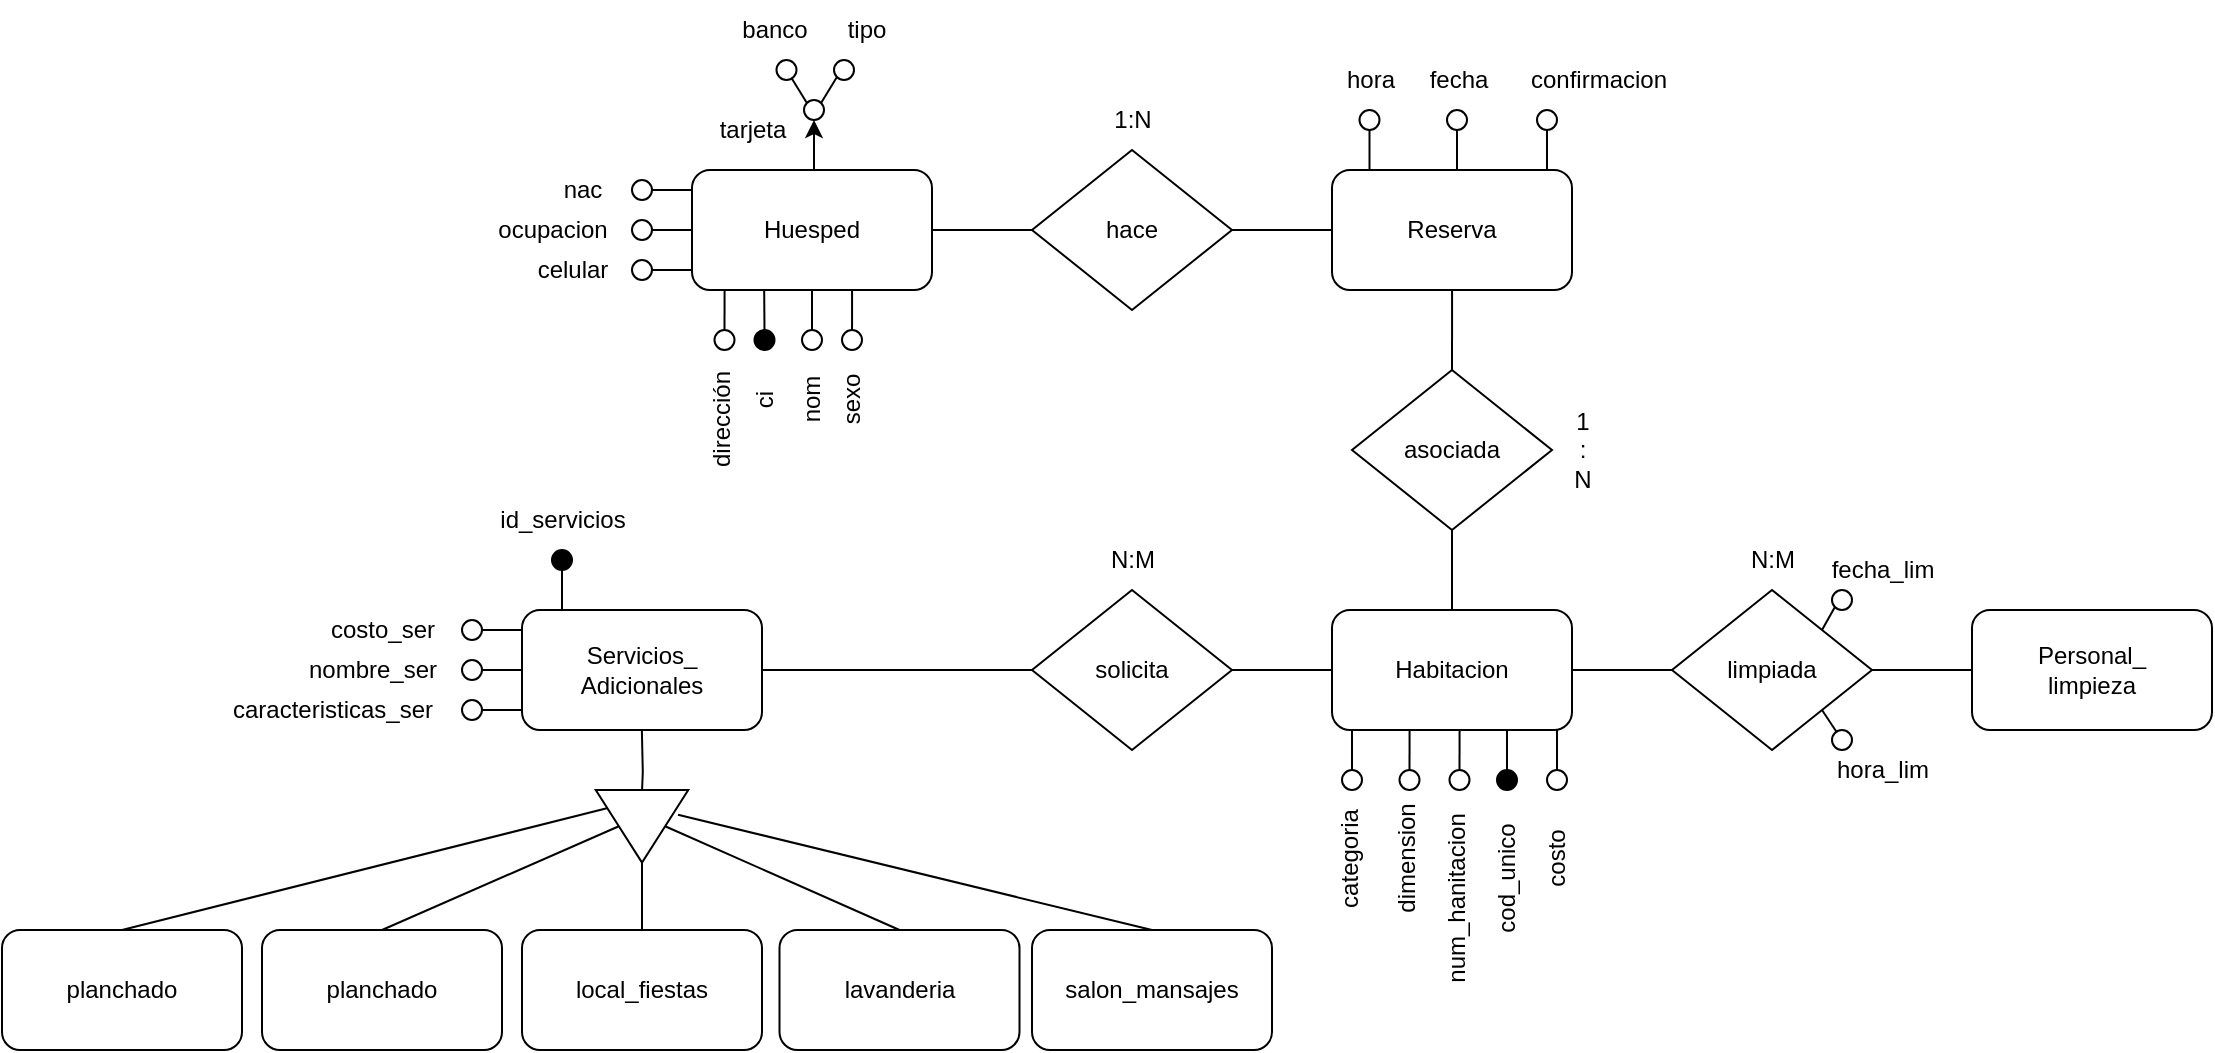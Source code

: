 <mxfile version="21.8.2" type="github">
  <diagram name="Página-1" id="cWcmQd0n8eW7HwX2xOH2">
    <mxGraphModel dx="1046" dy="663" grid="1" gridSize="10" guides="1" tooltips="1" connect="1" arrows="1" fold="1" page="1" pageScale="1" pageWidth="827" pageHeight="1169" math="0" shadow="0">
      <root>
        <mxCell id="0" />
        <mxCell id="1" parent="0" />
        <mxCell id="yLIPYh80eISP7FeI9ttp-3" value="hace" style="rhombus;whiteSpace=wrap;html=1;" parent="1" vertex="1">
          <mxGeometry x="555" y="255" width="100" height="80" as="geometry" />
        </mxCell>
        <mxCell id="yLIPYh80eISP7FeI9ttp-4" style="edgeStyle=none;rounded=0;orthogonalLoop=1;jettySize=auto;html=1;exitX=1;exitY=0.5;exitDx=0;exitDy=0;entryX=0;entryY=0.5;entryDx=0;entryDy=0;endArrow=none;endFill=0;" parent="1" source="yLIPYh80eISP7FeI9ttp-5" target="yLIPYh80eISP7FeI9ttp-3" edge="1">
          <mxGeometry relative="1" as="geometry" />
        </mxCell>
        <mxCell id="Hbf1m9vH9jAeQhy-RA67-183" style="edgeStyle=orthogonalEdgeStyle;rounded=0;orthogonalLoop=1;jettySize=auto;html=1;exitX=0.5;exitY=0;exitDx=0;exitDy=0;entryX=0.5;entryY=0;entryDx=0;entryDy=0;" edge="1" parent="1" source="yLIPYh80eISP7FeI9ttp-5" target="Hbf1m9vH9jAeQhy-RA67-171">
          <mxGeometry relative="1" as="geometry">
            <mxPoint x="470" y="220" as="targetPoint" />
          </mxGeometry>
        </mxCell>
        <mxCell id="yLIPYh80eISP7FeI9ttp-5" value="Huesped" style="rounded=1;whiteSpace=wrap;html=1;" parent="1" vertex="1">
          <mxGeometry x="385" y="265" width="120" height="60" as="geometry" />
        </mxCell>
        <mxCell id="yLIPYh80eISP7FeI9ttp-6" style="edgeStyle=none;rounded=0;orthogonalLoop=1;jettySize=auto;html=1;exitX=0;exitY=0.5;exitDx=0;exitDy=0;entryX=1;entryY=0.5;entryDx=0;entryDy=0;endArrow=none;endFill=0;" parent="1" source="yLIPYh80eISP7FeI9ttp-7" target="yLIPYh80eISP7FeI9ttp-3" edge="1">
          <mxGeometry relative="1" as="geometry" />
        </mxCell>
        <mxCell id="yLIPYh80eISP7FeI9ttp-7" value="Reserva" style="rounded=1;whiteSpace=wrap;html=1;" parent="1" vertex="1">
          <mxGeometry x="705" y="265" width="120" height="60" as="geometry" />
        </mxCell>
        <mxCell id="yLIPYh80eISP7FeI9ttp-8" value="1:N" style="text;html=1;align=center;verticalAlign=middle;resizable=0;points=[];autosize=1;strokeColor=none;fillColor=none;" parent="1" vertex="1">
          <mxGeometry x="585" y="225.0" width="40" height="30" as="geometry" />
        </mxCell>
        <mxCell id="yLIPYh80eISP7FeI9ttp-23" style="edgeStyle=orthogonalEdgeStyle;rounded=0;orthogonalLoop=1;jettySize=auto;html=1;entryX=0.5;entryY=0;entryDx=0;entryDy=0;endArrow=none;endFill=0;" parent="1" source="yLIPYh80eISP7FeI9ttp-24" target="yLIPYh80eISP7FeI9ttp-26" edge="1">
          <mxGeometry relative="1" as="geometry" />
        </mxCell>
        <mxCell id="yLIPYh80eISP7FeI9ttp-24" value="asociada" style="rhombus;whiteSpace=wrap;html=1;" parent="1" vertex="1">
          <mxGeometry x="715" y="365.0" width="100" height="80" as="geometry" />
        </mxCell>
        <mxCell id="yLIPYh80eISP7FeI9ttp-25" style="edgeStyle=orthogonalEdgeStyle;rounded=0;orthogonalLoop=1;jettySize=auto;html=1;entryX=0.5;entryY=0;entryDx=0;entryDy=0;endArrow=none;endFill=0;" parent="1" target="yLIPYh80eISP7FeI9ttp-24" edge="1">
          <mxGeometry relative="1" as="geometry">
            <mxPoint x="765.04" y="325.48" as="sourcePoint" />
          </mxGeometry>
        </mxCell>
        <mxCell id="yLIPYh80eISP7FeI9ttp-26" value="Habitacion" style="rounded=1;whiteSpace=wrap;html=1;" parent="1" vertex="1">
          <mxGeometry x="705" y="485.0" width="120" height="60" as="geometry" />
        </mxCell>
        <mxCell id="yLIPYh80eISP7FeI9ttp-27" value="&lt;div&gt;1&lt;/div&gt;&lt;div&gt;:&lt;/div&gt;&lt;div&gt;N&lt;br&gt;&lt;/div&gt;" style="text;html=1;align=center;verticalAlign=middle;resizable=0;points=[];autosize=1;strokeColor=none;fillColor=none;" parent="1" vertex="1">
          <mxGeometry x="815" y="375.0" width="30" height="60" as="geometry" />
        </mxCell>
        <mxCell id="yLIPYh80eISP7FeI9ttp-32" value="solicita" style="rhombus;whiteSpace=wrap;html=1;" parent="1" vertex="1">
          <mxGeometry x="555" y="475" width="100" height="80" as="geometry" />
        </mxCell>
        <mxCell id="yLIPYh80eISP7FeI9ttp-33" style="edgeStyle=none;rounded=0;orthogonalLoop=1;jettySize=auto;html=1;endArrow=none;endFill=0;entryX=0;entryY=0.5;entryDx=0;entryDy=0;" parent="1" target="yLIPYh80eISP7FeI9ttp-32" edge="1" source="yLIPYh80eISP7FeI9ttp-40">
          <mxGeometry relative="1" as="geometry">
            <mxPoint x="420" y="515" as="sourcePoint" />
            <mxPoint x="465" y="515" as="targetPoint" />
          </mxGeometry>
        </mxCell>
        <mxCell id="yLIPYh80eISP7FeI9ttp-34" style="edgeStyle=none;rounded=0;orthogonalLoop=1;jettySize=auto;html=1;exitX=0;exitY=0.5;exitDx=0;exitDy=0;entryX=1;entryY=0.5;entryDx=0;entryDy=0;endArrow=none;endFill=0;" parent="1" target="yLIPYh80eISP7FeI9ttp-32" edge="1">
          <mxGeometry relative="1" as="geometry">
            <mxPoint x="705" y="515" as="sourcePoint" />
          </mxGeometry>
        </mxCell>
        <mxCell id="yLIPYh80eISP7FeI9ttp-35" value="N:M" style="text;html=1;align=center;verticalAlign=middle;resizable=0;points=[];autosize=1;strokeColor=none;fillColor=none;" parent="1" vertex="1">
          <mxGeometry x="580" y="445" width="50" height="30" as="geometry" />
        </mxCell>
        <mxCell id="yLIPYh80eISP7FeI9ttp-40" value="&lt;div&gt;Servicios_&lt;/div&gt;&lt;div&gt;Adicionales&lt;br&gt;&lt;/div&gt;" style="rounded=1;whiteSpace=wrap;html=1;" parent="1" vertex="1">
          <mxGeometry x="300" y="485.0" width="120" height="60" as="geometry" />
        </mxCell>
        <mxCell id="yLIPYh80eISP7FeI9ttp-41" value="&lt;div&gt;Personal_&lt;/div&gt;&lt;div&gt;limpieza&lt;br&gt;&lt;/div&gt;" style="rounded=1;whiteSpace=wrap;html=1;" parent="1" vertex="1">
          <mxGeometry x="1025" y="485" width="120" height="60" as="geometry" />
        </mxCell>
        <mxCell id="yLIPYh80eISP7FeI9ttp-42" value="limpiada" style="rhombus;whiteSpace=wrap;html=1;" parent="1" vertex="1">
          <mxGeometry x="875" y="475" width="100" height="80" as="geometry" />
        </mxCell>
        <mxCell id="yLIPYh80eISP7FeI9ttp-43" style="edgeStyle=none;rounded=0;orthogonalLoop=1;jettySize=auto;html=1;exitX=1;exitY=0.5;exitDx=0;exitDy=0;entryX=0;entryY=0.5;entryDx=0;entryDy=0;endArrow=none;endFill=0;" parent="1" target="yLIPYh80eISP7FeI9ttp-42" edge="1">
          <mxGeometry relative="1" as="geometry">
            <mxPoint x="825" y="515" as="sourcePoint" />
          </mxGeometry>
        </mxCell>
        <mxCell id="yLIPYh80eISP7FeI9ttp-44" style="edgeStyle=none;rounded=0;orthogonalLoop=1;jettySize=auto;html=1;exitX=0;exitY=0.5;exitDx=0;exitDy=0;entryX=1;entryY=0.5;entryDx=0;entryDy=0;endArrow=none;endFill=0;" parent="1" target="yLIPYh80eISP7FeI9ttp-42" edge="1">
          <mxGeometry relative="1" as="geometry">
            <mxPoint x="1025" y="515" as="sourcePoint" />
          </mxGeometry>
        </mxCell>
        <mxCell id="yLIPYh80eISP7FeI9ttp-49" value="N:M" style="text;html=1;align=center;verticalAlign=middle;resizable=0;points=[];autosize=1;strokeColor=none;fillColor=none;" parent="1" vertex="1">
          <mxGeometry x="900" y="445" width="50" height="30" as="geometry" />
        </mxCell>
        <mxCell id="Hbf1m9vH9jAeQhy-RA67-1" style="rounded=0;orthogonalLoop=1;jettySize=auto;html=1;entryX=0.457;entryY=1.007;entryDx=0;entryDy=0;entryPerimeter=0;endArrow=none;endFill=0;" edge="1" parent="1" source="Hbf1m9vH9jAeQhy-RA67-2">
          <mxGeometry relative="1" as="geometry">
            <mxPoint x="421.09" y="325.42" as="targetPoint" />
          </mxGeometry>
        </mxCell>
        <mxCell id="Hbf1m9vH9jAeQhy-RA67-2" value="" style="ellipse;whiteSpace=wrap;html=1;aspect=fixed;fillColor=#000;" vertex="1" parent="1">
          <mxGeometry x="416.25" y="345" width="10" height="10" as="geometry" />
        </mxCell>
        <mxCell id="Hbf1m9vH9jAeQhy-RA67-3" value="ci" style="text;html=1;align=center;verticalAlign=middle;resizable=0;points=[];autosize=1;strokeColor=none;fillColor=none;rotation=-90;" vertex="1" parent="1">
          <mxGeometry x="406.25" y="365" width="30" height="30" as="geometry" />
        </mxCell>
        <mxCell id="Hbf1m9vH9jAeQhy-RA67-10" value="" style="ellipse;whiteSpace=wrap;html=1;aspect=fixed;" vertex="1" parent="1">
          <mxGeometry x="355" y="270" width="10" height="10" as="geometry" />
        </mxCell>
        <mxCell id="Hbf1m9vH9jAeQhy-RA67-11" style="edgeStyle=orthogonalEdgeStyle;rounded=0;orthogonalLoop=1;jettySize=auto;html=1;entryX=-0.008;entryY=0.419;entryDx=0;entryDy=0;entryPerimeter=0;endArrow=none;endFill=0;" edge="1" parent="1" source="Hbf1m9vH9jAeQhy-RA67-12">
          <mxGeometry relative="1" as="geometry">
            <mxPoint x="384" y="295" as="targetPoint" />
          </mxGeometry>
        </mxCell>
        <mxCell id="Hbf1m9vH9jAeQhy-RA67-12" value="" style="ellipse;whiteSpace=wrap;html=1;aspect=fixed;" vertex="1" parent="1">
          <mxGeometry x="355" y="290" width="10" height="10" as="geometry" />
        </mxCell>
        <mxCell id="Hbf1m9vH9jAeQhy-RA67-13" style="edgeStyle=orthogonalEdgeStyle;rounded=0;orthogonalLoop=1;jettySize=auto;html=1;entryX=0;entryY=0.75;entryDx=0;entryDy=0;endArrow=none;endFill=0;" edge="1" parent="1" source="Hbf1m9vH9jAeQhy-RA67-14">
          <mxGeometry relative="1" as="geometry">
            <mxPoint x="385" y="315" as="targetPoint" />
          </mxGeometry>
        </mxCell>
        <mxCell id="Hbf1m9vH9jAeQhy-RA67-14" value="" style="ellipse;whiteSpace=wrap;html=1;aspect=fixed;" vertex="1" parent="1">
          <mxGeometry x="355" y="310" width="10" height="10" as="geometry" />
        </mxCell>
        <mxCell id="Hbf1m9vH9jAeQhy-RA67-15" value="nac" style="text;html=1;align=center;verticalAlign=middle;resizable=0;points=[];autosize=1;strokeColor=none;fillColor=none;" vertex="1" parent="1">
          <mxGeometry x="310" y="260" width="40" height="30" as="geometry" />
        </mxCell>
        <mxCell id="Hbf1m9vH9jAeQhy-RA67-16" value="ocupacion" style="text;html=1;align=center;verticalAlign=middle;resizable=0;points=[];autosize=1;strokeColor=none;fillColor=none;" vertex="1" parent="1">
          <mxGeometry x="275" y="280" width="80" height="30" as="geometry" />
        </mxCell>
        <mxCell id="Hbf1m9vH9jAeQhy-RA67-17" value="celular" style="text;html=1;align=center;verticalAlign=middle;resizable=0;points=[];autosize=1;strokeColor=none;fillColor=none;" vertex="1" parent="1">
          <mxGeometry x="295" y="300" width="60" height="30" as="geometry" />
        </mxCell>
        <mxCell id="Hbf1m9vH9jAeQhy-RA67-18" style="edgeStyle=orthogonalEdgeStyle;rounded=0;orthogonalLoop=1;jettySize=auto;html=1;exitX=0;exitY=0.5;exitDx=0;exitDy=0;entryX=1;entryY=0.085;entryDx=0;entryDy=0;entryPerimeter=0;endArrow=none;endFill=0;" edge="1" parent="1">
          <mxGeometry relative="1" as="geometry">
            <mxPoint x="385" y="275" as="sourcePoint" />
            <mxPoint x="365" y="275" as="targetPoint" />
          </mxGeometry>
        </mxCell>
        <mxCell id="Hbf1m9vH9jAeQhy-RA67-19" style="edgeStyle=orthogonalEdgeStyle;rounded=0;orthogonalLoop=1;jettySize=auto;html=1;entryX=0.125;entryY=1;entryDx=0;entryDy=0;entryPerimeter=0;endArrow=none;endFill=0;" edge="1" parent="1" source="Hbf1m9vH9jAeQhy-RA67-20">
          <mxGeometry relative="1" as="geometry">
            <mxPoint x="401.25" y="325" as="targetPoint" />
          </mxGeometry>
        </mxCell>
        <mxCell id="Hbf1m9vH9jAeQhy-RA67-20" value="" style="ellipse;whiteSpace=wrap;html=1;aspect=fixed;" vertex="1" parent="1">
          <mxGeometry x="396.25" y="345" width="10" height="10" as="geometry" />
        </mxCell>
        <mxCell id="Hbf1m9vH9jAeQhy-RA67-21" value="dirección" style="text;html=1;align=center;verticalAlign=middle;resizable=0;points=[];autosize=1;strokeColor=none;fillColor=none;rotation=-90;" vertex="1" parent="1">
          <mxGeometry x="365" y="375" width="70" height="30" as="geometry" />
        </mxCell>
        <mxCell id="Hbf1m9vH9jAeQhy-RA67-69" style="rounded=0;orthogonalLoop=1;jettySize=auto;html=1;exitX=0.5;exitY=1;exitDx=0;exitDy=0;entryX=0.792;entryY=1.005;entryDx=0;entryDy=0;endArrow=none;endFill=0;entryPerimeter=0;" edge="1" source="Hbf1m9vH9jAeQhy-RA67-70" parent="1">
          <mxGeometry relative="1" as="geometry">
            <mxPoint x="465.04" y="325.3" as="targetPoint" />
          </mxGeometry>
        </mxCell>
        <mxCell id="Hbf1m9vH9jAeQhy-RA67-70" value="" style="ellipse;whiteSpace=wrap;html=1;aspect=fixed;" vertex="1" parent="1">
          <mxGeometry x="460" y="345" width="10" height="10" as="geometry" />
        </mxCell>
        <mxCell id="Hbf1m9vH9jAeQhy-RA67-71" value="&lt;div&gt;sexo&lt;/div&gt;" style="text;html=1;align=center;verticalAlign=middle;resizable=0;points=[];autosize=1;strokeColor=none;fillColor=none;rotation=-90;" vertex="1" parent="1">
          <mxGeometry x="440" y="365" width="50" height="30" as="geometry" />
        </mxCell>
        <mxCell id="Hbf1m9vH9jAeQhy-RA67-102" style="edgeStyle=orthogonalEdgeStyle;rounded=0;orthogonalLoop=1;jettySize=auto;html=1;exitX=0.5;exitY=1;exitDx=0;exitDy=0;entryX=0.5;entryY=0;entryDx=0;entryDy=0;endArrow=none;endFill=0;" edge="1" parent="1" source="Hbf1m9vH9jAeQhy-RA67-103">
          <mxGeometry relative="1" as="geometry">
            <mxPoint x="767.5" y="265" as="targetPoint" />
          </mxGeometry>
        </mxCell>
        <mxCell id="Hbf1m9vH9jAeQhy-RA67-103" value="" style="ellipse;whiteSpace=wrap;html=1;aspect=fixed;" vertex="1" parent="1">
          <mxGeometry x="762.5" y="235" width="10" height="10" as="geometry" />
        </mxCell>
        <mxCell id="Hbf1m9vH9jAeQhy-RA67-104" value="fecha" style="text;html=1;align=center;verticalAlign=middle;resizable=0;points=[];autosize=1;strokeColor=none;fillColor=none;" vertex="1" parent="1">
          <mxGeometry x="742.5" y="205" width="50" height="30" as="geometry" />
        </mxCell>
        <mxCell id="Hbf1m9vH9jAeQhy-RA67-105" style="edgeStyle=orthogonalEdgeStyle;rounded=0;orthogonalLoop=1;jettySize=auto;html=1;exitX=0.5;exitY=1;exitDx=0;exitDy=0;entryX=0.874;entryY=0;entryDx=0;entryDy=0;entryPerimeter=0;endArrow=none;endFill=0;" edge="1" parent="1" source="Hbf1m9vH9jAeQhy-RA67-106">
          <mxGeometry relative="1" as="geometry">
            <mxPoint x="812.5" y="265" as="targetPoint" />
          </mxGeometry>
        </mxCell>
        <mxCell id="Hbf1m9vH9jAeQhy-RA67-106" value="" style="ellipse;whiteSpace=wrap;html=1;aspect=fixed;" vertex="1" parent="1">
          <mxGeometry x="807.5" y="235" width="10" height="10" as="geometry" />
        </mxCell>
        <mxCell id="Hbf1m9vH9jAeQhy-RA67-107" value="confirmacion" style="text;html=1;align=center;verticalAlign=middle;resizable=0;points=[];autosize=1;strokeColor=none;fillColor=none;" vertex="1" parent="1">
          <mxGeometry x="792.5" y="205" width="90" height="30" as="geometry" />
        </mxCell>
        <mxCell id="Hbf1m9vH9jAeQhy-RA67-123" style="rounded=0;orthogonalLoop=1;jettySize=auto;html=1;entryX=0.457;entryY=1.007;entryDx=0;entryDy=0;entryPerimeter=0;endArrow=none;endFill=0;" edge="1" source="Hbf1m9vH9jAeQhy-RA67-124" parent="1">
          <mxGeometry relative="1" as="geometry">
            <mxPoint x="792.5" y="545" as="targetPoint" />
          </mxGeometry>
        </mxCell>
        <mxCell id="Hbf1m9vH9jAeQhy-RA67-124" value="" style="ellipse;whiteSpace=wrap;html=1;aspect=fixed;fillColor=#000;" vertex="1" parent="1">
          <mxGeometry x="787.5" y="565" width="10" height="10" as="geometry" />
        </mxCell>
        <mxCell id="Hbf1m9vH9jAeQhy-RA67-125" value="&lt;div&gt;cod_unico&lt;/div&gt;" style="text;html=1;align=center;verticalAlign=middle;resizable=0;points=[];autosize=1;strokeColor=none;fillColor=none;rotation=-90;" vertex="1" parent="1">
          <mxGeometry x="752.5" y="605" width="80" height="30" as="geometry" />
        </mxCell>
        <mxCell id="Hbf1m9vH9jAeQhy-RA67-126" style="edgeStyle=orthogonalEdgeStyle;rounded=0;orthogonalLoop=1;jettySize=auto;html=1;entryX=0.125;entryY=1;entryDx=0;entryDy=0;entryPerimeter=0;endArrow=none;endFill=0;" edge="1" source="Hbf1m9vH9jAeQhy-RA67-127" parent="1">
          <mxGeometry relative="1" as="geometry">
            <mxPoint x="768.75" y="545" as="targetPoint" />
          </mxGeometry>
        </mxCell>
        <mxCell id="Hbf1m9vH9jAeQhy-RA67-127" value="" style="ellipse;whiteSpace=wrap;html=1;aspect=fixed;" vertex="1" parent="1">
          <mxGeometry x="763.75" y="565" width="10" height="10" as="geometry" />
        </mxCell>
        <mxCell id="Hbf1m9vH9jAeQhy-RA67-128" value="&lt;div&gt;num_hanitacion&lt;/div&gt;" style="text;html=1;align=center;verticalAlign=middle;resizable=0;points=[];autosize=1;strokeColor=none;fillColor=none;rotation=-90;" vertex="1" parent="1">
          <mxGeometry x="712.5" y="615" width="110" height="30" as="geometry" />
        </mxCell>
        <mxCell id="Hbf1m9vH9jAeQhy-RA67-129" style="rounded=0;orthogonalLoop=1;jettySize=auto;html=1;exitX=0.5;exitY=1;exitDx=0;exitDy=0;entryX=0.792;entryY=1.005;entryDx=0;entryDy=0;endArrow=none;endFill=0;entryPerimeter=0;" edge="1" source="Hbf1m9vH9jAeQhy-RA67-130" parent="1">
          <mxGeometry relative="1" as="geometry">
            <mxPoint x="817.5" y="545" as="targetPoint" />
          </mxGeometry>
        </mxCell>
        <mxCell id="Hbf1m9vH9jAeQhy-RA67-130" value="" style="ellipse;whiteSpace=wrap;html=1;aspect=fixed;" vertex="1" parent="1">
          <mxGeometry x="812.5" y="565" width="10" height="10" as="geometry" />
        </mxCell>
        <mxCell id="Hbf1m9vH9jAeQhy-RA67-131" value="costo" style="text;html=1;align=center;verticalAlign=middle;resizable=0;points=[];autosize=1;strokeColor=none;fillColor=none;rotation=-90;" vertex="1" parent="1">
          <mxGeometry x="792.5" y="595" width="50" height="30" as="geometry" />
        </mxCell>
        <mxCell id="Hbf1m9vH9jAeQhy-RA67-133" style="edgeStyle=orthogonalEdgeStyle;rounded=0;orthogonalLoop=1;jettySize=auto;html=1;entryX=0.125;entryY=1;entryDx=0;entryDy=0;entryPerimeter=0;endArrow=none;endFill=0;" edge="1" source="Hbf1m9vH9jAeQhy-RA67-134" parent="1">
          <mxGeometry relative="1" as="geometry">
            <mxPoint x="743.75" y="545" as="targetPoint" />
          </mxGeometry>
        </mxCell>
        <mxCell id="Hbf1m9vH9jAeQhy-RA67-134" value="" style="ellipse;whiteSpace=wrap;html=1;aspect=fixed;" vertex="1" parent="1">
          <mxGeometry x="738.75" y="565" width="10" height="10" as="geometry" />
        </mxCell>
        <mxCell id="Hbf1m9vH9jAeQhy-RA67-135" value="dimension" style="text;html=1;align=center;verticalAlign=middle;resizable=0;points=[];autosize=1;strokeColor=none;fillColor=none;rotation=-90;" vertex="1" parent="1">
          <mxGeometry x="702.5" y="595" width="80" height="30" as="geometry" />
        </mxCell>
        <mxCell id="Hbf1m9vH9jAeQhy-RA67-137" style="edgeStyle=orthogonalEdgeStyle;rounded=0;orthogonalLoop=1;jettySize=auto;html=1;entryX=0.125;entryY=1;entryDx=0;entryDy=0;entryPerimeter=0;endArrow=none;endFill=0;" edge="1" source="Hbf1m9vH9jAeQhy-RA67-138" parent="1">
          <mxGeometry relative="1" as="geometry">
            <mxPoint x="715" y="545" as="targetPoint" />
          </mxGeometry>
        </mxCell>
        <mxCell id="Hbf1m9vH9jAeQhy-RA67-138" value="" style="ellipse;whiteSpace=wrap;html=1;aspect=fixed;" vertex="1" parent="1">
          <mxGeometry x="710" y="565" width="10" height="10" as="geometry" />
        </mxCell>
        <mxCell id="Hbf1m9vH9jAeQhy-RA67-139" value="categoria" style="text;html=1;align=center;verticalAlign=middle;resizable=0;points=[];autosize=1;strokeColor=none;fillColor=none;rotation=-90;" vertex="1" parent="1">
          <mxGeometry x="678.75" y="595" width="70" height="30" as="geometry" />
        </mxCell>
        <mxCell id="Hbf1m9vH9jAeQhy-RA67-140" style="rounded=0;orthogonalLoop=1;jettySize=auto;html=1;exitX=0.5;exitY=1;exitDx=0;exitDy=0;entryX=0.792;entryY=1.005;entryDx=0;entryDy=0;endArrow=none;endFill=0;entryPerimeter=0;" edge="1" source="Hbf1m9vH9jAeQhy-RA67-141" parent="1">
          <mxGeometry relative="1" as="geometry">
            <mxPoint x="445" y="325" as="targetPoint" />
          </mxGeometry>
        </mxCell>
        <mxCell id="Hbf1m9vH9jAeQhy-RA67-141" value="" style="ellipse;whiteSpace=wrap;html=1;aspect=fixed;" vertex="1" parent="1">
          <mxGeometry x="440" y="345" width="10" height="10" as="geometry" />
        </mxCell>
        <mxCell id="Hbf1m9vH9jAeQhy-RA67-142" value="nom" style="text;html=1;align=center;verticalAlign=middle;resizable=0;points=[];autosize=1;strokeColor=none;fillColor=none;rotation=-90;" vertex="1" parent="1">
          <mxGeometry x="420" y="365" width="50" height="30" as="geometry" />
        </mxCell>
        <mxCell id="Hbf1m9vH9jAeQhy-RA67-143" style="edgeStyle=orthogonalEdgeStyle;rounded=0;orthogonalLoop=1;jettySize=auto;html=1;exitX=0.5;exitY=1;exitDx=0;exitDy=0;entryX=0.5;entryY=0;entryDx=0;entryDy=0;endArrow=none;endFill=0;" edge="1" source="Hbf1m9vH9jAeQhy-RA67-144" parent="1">
          <mxGeometry relative="1" as="geometry">
            <mxPoint x="723.75" y="265" as="targetPoint" />
          </mxGeometry>
        </mxCell>
        <mxCell id="Hbf1m9vH9jAeQhy-RA67-144" value="" style="ellipse;whiteSpace=wrap;html=1;aspect=fixed;" vertex="1" parent="1">
          <mxGeometry x="718.75" y="235" width="10" height="10" as="geometry" />
        </mxCell>
        <mxCell id="Hbf1m9vH9jAeQhy-RA67-145" value="hora" style="text;html=1;align=center;verticalAlign=middle;resizable=0;points=[];autosize=1;strokeColor=none;fillColor=none;" vertex="1" parent="1">
          <mxGeometry x="698.75" y="205" width="50" height="30" as="geometry" />
        </mxCell>
        <mxCell id="Hbf1m9vH9jAeQhy-RA67-146" style="edgeStyle=orthogonalEdgeStyle;rounded=0;orthogonalLoop=1;jettySize=auto;html=1;exitX=0.5;exitY=1;exitDx=0;exitDy=0;endArrow=none;endFill=0;" edge="1" parent="1" target="Hbf1m9vH9jAeQhy-RA67-150">
          <mxGeometry relative="1" as="geometry">
            <mxPoint x="359.93" y="545" as="sourcePoint" />
          </mxGeometry>
        </mxCell>
        <mxCell id="Hbf1m9vH9jAeQhy-RA67-147" style="rounded=0;orthogonalLoop=1;jettySize=auto;html=1;entryX=0.5;entryY=0;entryDx=0;entryDy=0;exitX=0.5;exitY=0;exitDx=0;exitDy=0;endArrow=none;endFill=0;" edge="1" parent="1" source="Hbf1m9vH9jAeQhy-RA67-150" target="Hbf1m9vH9jAeQhy-RA67-152">
          <mxGeometry relative="1" as="geometry" />
        </mxCell>
        <mxCell id="Hbf1m9vH9jAeQhy-RA67-148" style="rounded=0;orthogonalLoop=1;jettySize=auto;html=1;exitX=0.5;exitY=1;exitDx=0;exitDy=0;entryX=0.5;entryY=0;entryDx=0;entryDy=0;endArrow=none;endFill=0;" edge="1" parent="1" source="Hbf1m9vH9jAeQhy-RA67-150" target="Hbf1m9vH9jAeQhy-RA67-151">
          <mxGeometry relative="1" as="geometry" />
        </mxCell>
        <mxCell id="Hbf1m9vH9jAeQhy-RA67-149" style="edgeStyle=orthogonalEdgeStyle;rounded=0;orthogonalLoop=1;jettySize=auto;html=1;exitX=1;exitY=0.5;exitDx=0;exitDy=0;entryX=0.5;entryY=0;entryDx=0;entryDy=0;endArrow=none;endFill=0;" edge="1" parent="1" source="Hbf1m9vH9jAeQhy-RA67-150" target="Hbf1m9vH9jAeQhy-RA67-153">
          <mxGeometry relative="1" as="geometry" />
        </mxCell>
        <mxCell id="Hbf1m9vH9jAeQhy-RA67-150" value="" style="triangle;whiteSpace=wrap;html=1;rotation=90;" vertex="1" parent="1">
          <mxGeometry x="341.88" y="570.01" width="36.25" height="46.25" as="geometry" />
        </mxCell>
        <mxCell id="Hbf1m9vH9jAeQhy-RA67-151" value="planchado" style="rounded=1;whiteSpace=wrap;html=1;" vertex="1" parent="1">
          <mxGeometry x="170" y="645" width="120" height="60" as="geometry" />
        </mxCell>
        <mxCell id="Hbf1m9vH9jAeQhy-RA67-152" value="lavanderia" style="rounded=1;whiteSpace=wrap;html=1;" vertex="1" parent="1">
          <mxGeometry x="428.75" y="645" width="120" height="60" as="geometry" />
        </mxCell>
        <mxCell id="Hbf1m9vH9jAeQhy-RA67-153" value="local_fiestas" style="rounded=1;whiteSpace=wrap;html=1;" vertex="1" parent="1">
          <mxGeometry x="300" y="645" width="120" height="60" as="geometry" />
        </mxCell>
        <mxCell id="Hbf1m9vH9jAeQhy-RA67-154" style="rounded=0;orthogonalLoop=1;jettySize=auto;html=1;exitX=0.252;exitY=0.88;exitDx=0;exitDy=0;entryX=0.5;entryY=0;entryDx=0;entryDy=0;endArrow=none;endFill=0;exitPerimeter=0;" edge="1" target="Hbf1m9vH9jAeQhy-RA67-155" parent="1" source="Hbf1m9vH9jAeQhy-RA67-150">
          <mxGeometry relative="1" as="geometry">
            <mxPoint x="214.56" y="593" as="sourcePoint" />
          </mxGeometry>
        </mxCell>
        <mxCell id="Hbf1m9vH9jAeQhy-RA67-155" value="planchado" style="rounded=1;whiteSpace=wrap;html=1;" vertex="1" parent="1">
          <mxGeometry x="40" y="645" width="120" height="60" as="geometry" />
        </mxCell>
        <mxCell id="Hbf1m9vH9jAeQhy-RA67-156" style="rounded=0;orthogonalLoop=1;jettySize=auto;html=1;entryX=0.5;entryY=0;entryDx=0;entryDy=0;exitX=0.34;exitY=0.111;exitDx=0;exitDy=0;endArrow=none;endFill=0;exitPerimeter=0;" edge="1" target="Hbf1m9vH9jAeQhy-RA67-157" parent="1" source="Hbf1m9vH9jAeQhy-RA67-150">
          <mxGeometry relative="1" as="geometry">
            <mxPoint x="498.25" y="593" as="sourcePoint" />
          </mxGeometry>
        </mxCell>
        <mxCell id="Hbf1m9vH9jAeQhy-RA67-157" value="salon_mansajes" style="rounded=1;whiteSpace=wrap;html=1;" vertex="1" parent="1">
          <mxGeometry x="555" y="645" width="120" height="60" as="geometry" />
        </mxCell>
        <mxCell id="Hbf1m9vH9jAeQhy-RA67-158" value="" style="ellipse;whiteSpace=wrap;html=1;aspect=fixed;" vertex="1" parent="1">
          <mxGeometry x="270" y="490" width="10" height="10" as="geometry" />
        </mxCell>
        <mxCell id="Hbf1m9vH9jAeQhy-RA67-159" style="edgeStyle=orthogonalEdgeStyle;rounded=0;orthogonalLoop=1;jettySize=auto;html=1;entryX=-0.008;entryY=0.419;entryDx=0;entryDy=0;entryPerimeter=0;endArrow=none;endFill=0;" edge="1" source="Hbf1m9vH9jAeQhy-RA67-160" parent="1">
          <mxGeometry relative="1" as="geometry">
            <mxPoint x="299" y="515" as="targetPoint" />
          </mxGeometry>
        </mxCell>
        <mxCell id="Hbf1m9vH9jAeQhy-RA67-160" value="" style="ellipse;whiteSpace=wrap;html=1;aspect=fixed;" vertex="1" parent="1">
          <mxGeometry x="270" y="510" width="10" height="10" as="geometry" />
        </mxCell>
        <mxCell id="Hbf1m9vH9jAeQhy-RA67-161" style="edgeStyle=orthogonalEdgeStyle;rounded=0;orthogonalLoop=1;jettySize=auto;html=1;entryX=0;entryY=0.75;entryDx=0;entryDy=0;endArrow=none;endFill=0;" edge="1" source="Hbf1m9vH9jAeQhy-RA67-162" parent="1">
          <mxGeometry relative="1" as="geometry">
            <mxPoint x="300" y="535" as="targetPoint" />
          </mxGeometry>
        </mxCell>
        <mxCell id="Hbf1m9vH9jAeQhy-RA67-162" value="" style="ellipse;whiteSpace=wrap;html=1;aspect=fixed;" vertex="1" parent="1">
          <mxGeometry x="270" y="530" width="10" height="10" as="geometry" />
        </mxCell>
        <mxCell id="Hbf1m9vH9jAeQhy-RA67-163" value="costo_ser" style="text;html=1;align=center;verticalAlign=middle;resizable=0;points=[];autosize=1;strokeColor=none;fillColor=none;" vertex="1" parent="1">
          <mxGeometry x="190" y="480" width="80" height="30" as="geometry" />
        </mxCell>
        <mxCell id="Hbf1m9vH9jAeQhy-RA67-164" value="nombre_ser" style="text;html=1;align=center;verticalAlign=middle;resizable=0;points=[];autosize=1;strokeColor=none;fillColor=none;" vertex="1" parent="1">
          <mxGeometry x="180" y="500" width="90" height="30" as="geometry" />
        </mxCell>
        <mxCell id="Hbf1m9vH9jAeQhy-RA67-165" value="caracteristicas_ser" style="text;html=1;align=center;verticalAlign=middle;resizable=0;points=[];autosize=1;strokeColor=none;fillColor=none;" vertex="1" parent="1">
          <mxGeometry x="145" y="520" width="120" height="30" as="geometry" />
        </mxCell>
        <mxCell id="Hbf1m9vH9jAeQhy-RA67-166" style="edgeStyle=orthogonalEdgeStyle;rounded=0;orthogonalLoop=1;jettySize=auto;html=1;exitX=0;exitY=0.5;exitDx=0;exitDy=0;entryX=1;entryY=0.085;entryDx=0;entryDy=0;entryPerimeter=0;endArrow=none;endFill=0;" edge="1" parent="1">
          <mxGeometry relative="1" as="geometry">
            <mxPoint x="300" y="495" as="sourcePoint" />
            <mxPoint x="280" y="495" as="targetPoint" />
          </mxGeometry>
        </mxCell>
        <mxCell id="Hbf1m9vH9jAeQhy-RA67-167" style="edgeStyle=orthogonalEdgeStyle;rounded=0;orthogonalLoop=1;jettySize=auto;html=1;exitX=0.5;exitY=1;exitDx=0;exitDy=0;entryX=0.5;entryY=0;entryDx=0;entryDy=0;endArrow=none;endFill=0;" edge="1" source="Hbf1m9vH9jAeQhy-RA67-168" parent="1">
          <mxGeometry relative="1" as="geometry">
            <mxPoint x="320" y="485" as="targetPoint" />
          </mxGeometry>
        </mxCell>
        <mxCell id="Hbf1m9vH9jAeQhy-RA67-168" value="" style="ellipse;whiteSpace=wrap;html=1;aspect=fixed;fillColor=#000000;" vertex="1" parent="1">
          <mxGeometry x="315" y="455" width="10" height="10" as="geometry" />
        </mxCell>
        <mxCell id="Hbf1m9vH9jAeQhy-RA67-169" value="id_servicios" style="text;html=1;align=center;verticalAlign=middle;resizable=0;points=[];autosize=1;strokeColor=none;fillColor=none;" vertex="1" parent="1">
          <mxGeometry x="275" y="425" width="90" height="30" as="geometry" />
        </mxCell>
        <mxCell id="Hbf1m9vH9jAeQhy-RA67-171" value="" style="ellipse;whiteSpace=wrap;html=1;aspect=fixed;direction=west;" vertex="1" parent="1">
          <mxGeometry x="441" y="230.0" width="10" height="10" as="geometry" />
        </mxCell>
        <mxCell id="Hbf1m9vH9jAeQhy-RA67-175" style="rounded=0;orthogonalLoop=1;jettySize=auto;html=1;endArrow=none;endFill=0;entryX=1;entryY=1;entryDx=0;entryDy=0;" edge="1" parent="1" source="Hbf1m9vH9jAeQhy-RA67-176" target="Hbf1m9vH9jAeQhy-RA67-171">
          <mxGeometry relative="1" as="geometry" />
        </mxCell>
        <mxCell id="Hbf1m9vH9jAeQhy-RA67-176" value="" style="ellipse;whiteSpace=wrap;html=1;aspect=fixed;direction=west;" vertex="1" parent="1">
          <mxGeometry x="427.25" y="210.0" width="10" height="10" as="geometry" />
        </mxCell>
        <mxCell id="Hbf1m9vH9jAeQhy-RA67-177" style="rounded=0;orthogonalLoop=1;jettySize=auto;html=1;exitX=1;exitY=0;exitDx=0;exitDy=0;entryX=0;entryY=1;entryDx=0;entryDy=0;endArrow=none;endFill=0;" edge="1" parent="1" source="Hbf1m9vH9jAeQhy-RA67-178" target="Hbf1m9vH9jAeQhy-RA67-171">
          <mxGeometry relative="1" as="geometry" />
        </mxCell>
        <mxCell id="Hbf1m9vH9jAeQhy-RA67-178" value="" style="ellipse;whiteSpace=wrap;html=1;aspect=fixed;direction=west;" vertex="1" parent="1">
          <mxGeometry x="456" y="210.0" width="10" height="10" as="geometry" />
        </mxCell>
        <mxCell id="Hbf1m9vH9jAeQhy-RA67-179" value="tipo" style="text;html=1;align=center;verticalAlign=middle;resizable=0;points=[];autosize=1;strokeColor=none;fillColor=none;" vertex="1" parent="1">
          <mxGeometry x="452.25" y="180.0" width="40" height="30" as="geometry" />
        </mxCell>
        <mxCell id="Hbf1m9vH9jAeQhy-RA67-180" value="tarjeta" style="text;html=1;align=center;verticalAlign=middle;resizable=0;points=[];autosize=1;strokeColor=none;fillColor=none;" vertex="1" parent="1">
          <mxGeometry x="385" y="230.0" width="60" height="30" as="geometry" />
        </mxCell>
        <mxCell id="Hbf1m9vH9jAeQhy-RA67-181" value="banco" style="text;html=1;align=center;verticalAlign=middle;resizable=0;points=[];autosize=1;strokeColor=none;fillColor=none;" vertex="1" parent="1">
          <mxGeometry x="396" y="180.0" width="60" height="30" as="geometry" />
        </mxCell>
        <mxCell id="Hbf1m9vH9jAeQhy-RA67-193" style="rounded=0;orthogonalLoop=1;jettySize=auto;html=1;exitX=0;exitY=1;exitDx=0;exitDy=0;entryX=1;entryY=0;entryDx=0;entryDy=0;endArrow=none;endFill=0;" edge="1" parent="1" source="Hbf1m9vH9jAeQhy-RA67-194">
          <mxGeometry relative="1" as="geometry">
            <mxPoint x="950" y="495" as="targetPoint" />
          </mxGeometry>
        </mxCell>
        <mxCell id="Hbf1m9vH9jAeQhy-RA67-194" value="" style="ellipse;whiteSpace=wrap;html=1;aspect=fixed;" vertex="1" parent="1">
          <mxGeometry x="955" y="475" width="10" height="10" as="geometry" />
        </mxCell>
        <mxCell id="Hbf1m9vH9jAeQhy-RA67-195" style="rounded=0;orthogonalLoop=1;jettySize=auto;html=1;entryX=1;entryY=1;entryDx=0;entryDy=0;endArrow=none;endFill=0;" edge="1" parent="1" source="Hbf1m9vH9jAeQhy-RA67-196">
          <mxGeometry relative="1" as="geometry">
            <mxPoint x="950" y="535" as="targetPoint" />
          </mxGeometry>
        </mxCell>
        <mxCell id="Hbf1m9vH9jAeQhy-RA67-196" value="" style="ellipse;whiteSpace=wrap;html=1;aspect=fixed;" vertex="1" parent="1">
          <mxGeometry x="955" y="545" width="10" height="10" as="geometry" />
        </mxCell>
        <mxCell id="Hbf1m9vH9jAeQhy-RA67-197" value="fecha_lim" style="text;html=1;align=center;verticalAlign=middle;resizable=0;points=[];autosize=1;strokeColor=none;fillColor=none;" vertex="1" parent="1">
          <mxGeometry x="945" y="450" width="70" height="30" as="geometry" />
        </mxCell>
        <mxCell id="Hbf1m9vH9jAeQhy-RA67-198" value="hora_lim" style="text;html=1;align=center;verticalAlign=middle;resizable=0;points=[];autosize=1;strokeColor=none;fillColor=none;" vertex="1" parent="1">
          <mxGeometry x="945" y="550" width="70" height="30" as="geometry" />
        </mxCell>
      </root>
    </mxGraphModel>
  </diagram>
</mxfile>
